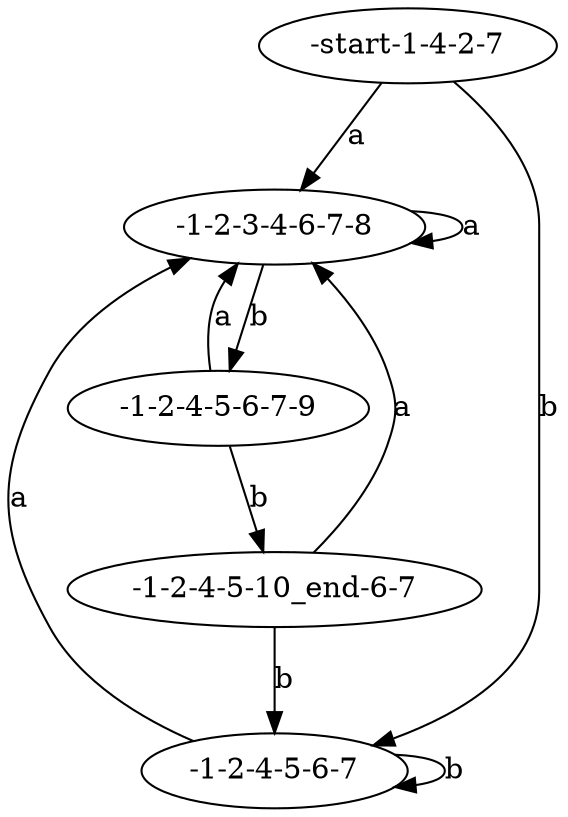digraph {
	"-start-1-4-2-7" ;
	"-1-2-3-4-6-7-8" ;
	"-1-2-4-5-6-7" ;
	"-1-2-4-5-6-7-9" ;
	"-1-2-4-5-10_end-6-7" ;
	"-start-1-4-2-7" -> "-1-2-3-4-6-7-8"["label"="a"];
	"-start-1-4-2-7" -> "-1-2-4-5-6-7"["label"="b"];
	"-1-2-4-5-6-7" -> "-1-2-3-4-6-7-8"["label"="a"];
	"-1-2-4-5-6-7" -> "-1-2-4-5-6-7"["label"="b"];
	"-1-2-3-4-6-7-8" -> "-1-2-3-4-6-7-8"["label"="a"];
	"-1-2-3-4-6-7-8" -> "-1-2-4-5-6-7-9"["label"="b"];
	"-1-2-4-5-6-7-9" -> "-1-2-3-4-6-7-8"["label"="a"];
	"-1-2-4-5-6-7-9" -> "-1-2-4-5-10_end-6-7"["label"="b"];
	"-1-2-4-5-10_end-6-7" -> "-1-2-3-4-6-7-8"["label"="a"];
	"-1-2-4-5-10_end-6-7" -> "-1-2-4-5-6-7"["label"="b"];
}
